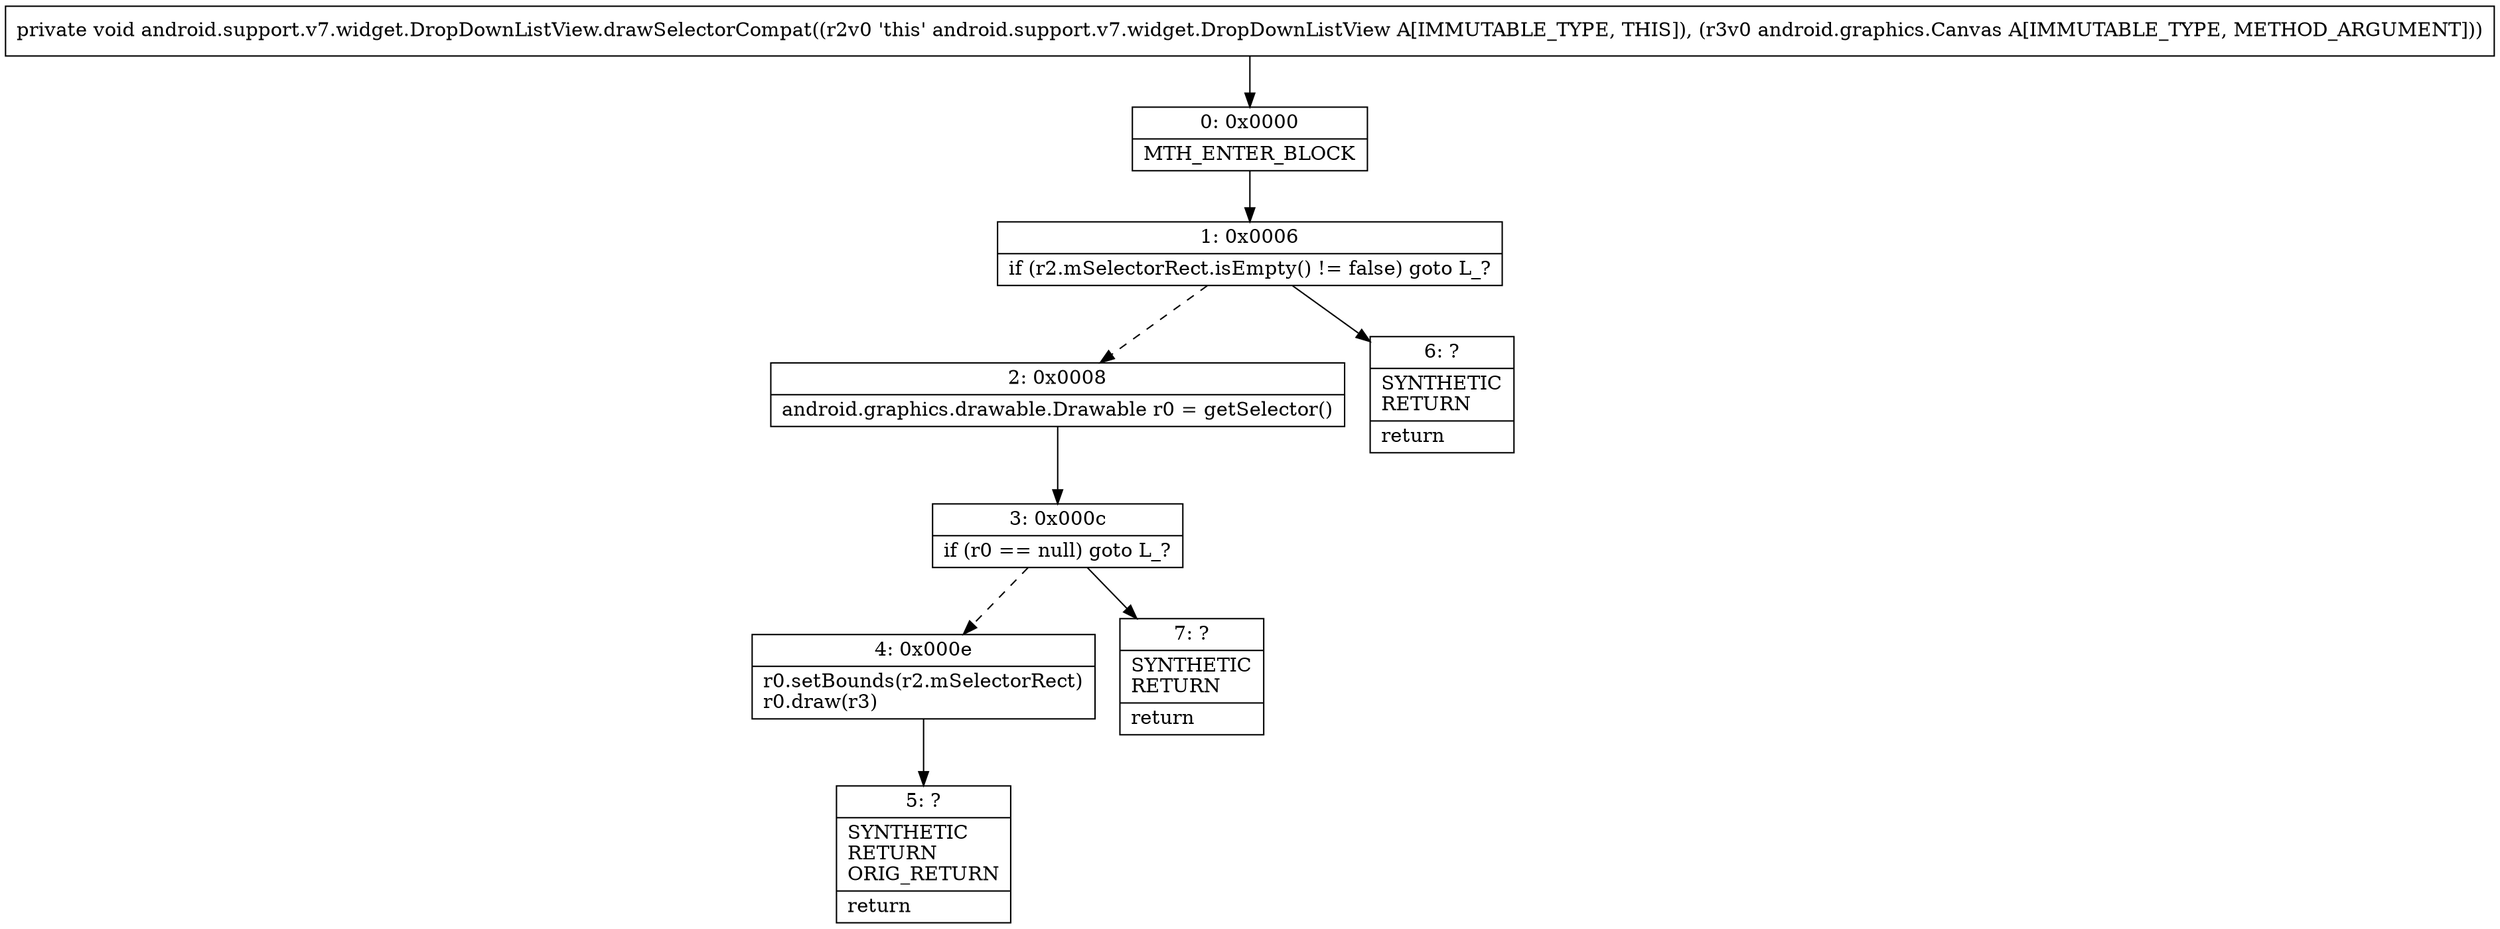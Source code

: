 digraph "CFG forandroid.support.v7.widget.DropDownListView.drawSelectorCompat(Landroid\/graphics\/Canvas;)V" {
Node_0 [shape=record,label="{0\:\ 0x0000|MTH_ENTER_BLOCK\l}"];
Node_1 [shape=record,label="{1\:\ 0x0006|if (r2.mSelectorRect.isEmpty() != false) goto L_?\l}"];
Node_2 [shape=record,label="{2\:\ 0x0008|android.graphics.drawable.Drawable r0 = getSelector()\l}"];
Node_3 [shape=record,label="{3\:\ 0x000c|if (r0 == null) goto L_?\l}"];
Node_4 [shape=record,label="{4\:\ 0x000e|r0.setBounds(r2.mSelectorRect)\lr0.draw(r3)\l}"];
Node_5 [shape=record,label="{5\:\ ?|SYNTHETIC\lRETURN\lORIG_RETURN\l|return\l}"];
Node_6 [shape=record,label="{6\:\ ?|SYNTHETIC\lRETURN\l|return\l}"];
Node_7 [shape=record,label="{7\:\ ?|SYNTHETIC\lRETURN\l|return\l}"];
MethodNode[shape=record,label="{private void android.support.v7.widget.DropDownListView.drawSelectorCompat((r2v0 'this' android.support.v7.widget.DropDownListView A[IMMUTABLE_TYPE, THIS]), (r3v0 android.graphics.Canvas A[IMMUTABLE_TYPE, METHOD_ARGUMENT])) }"];
MethodNode -> Node_0;
Node_0 -> Node_1;
Node_1 -> Node_2[style=dashed];
Node_1 -> Node_6;
Node_2 -> Node_3;
Node_3 -> Node_4[style=dashed];
Node_3 -> Node_7;
Node_4 -> Node_5;
}

